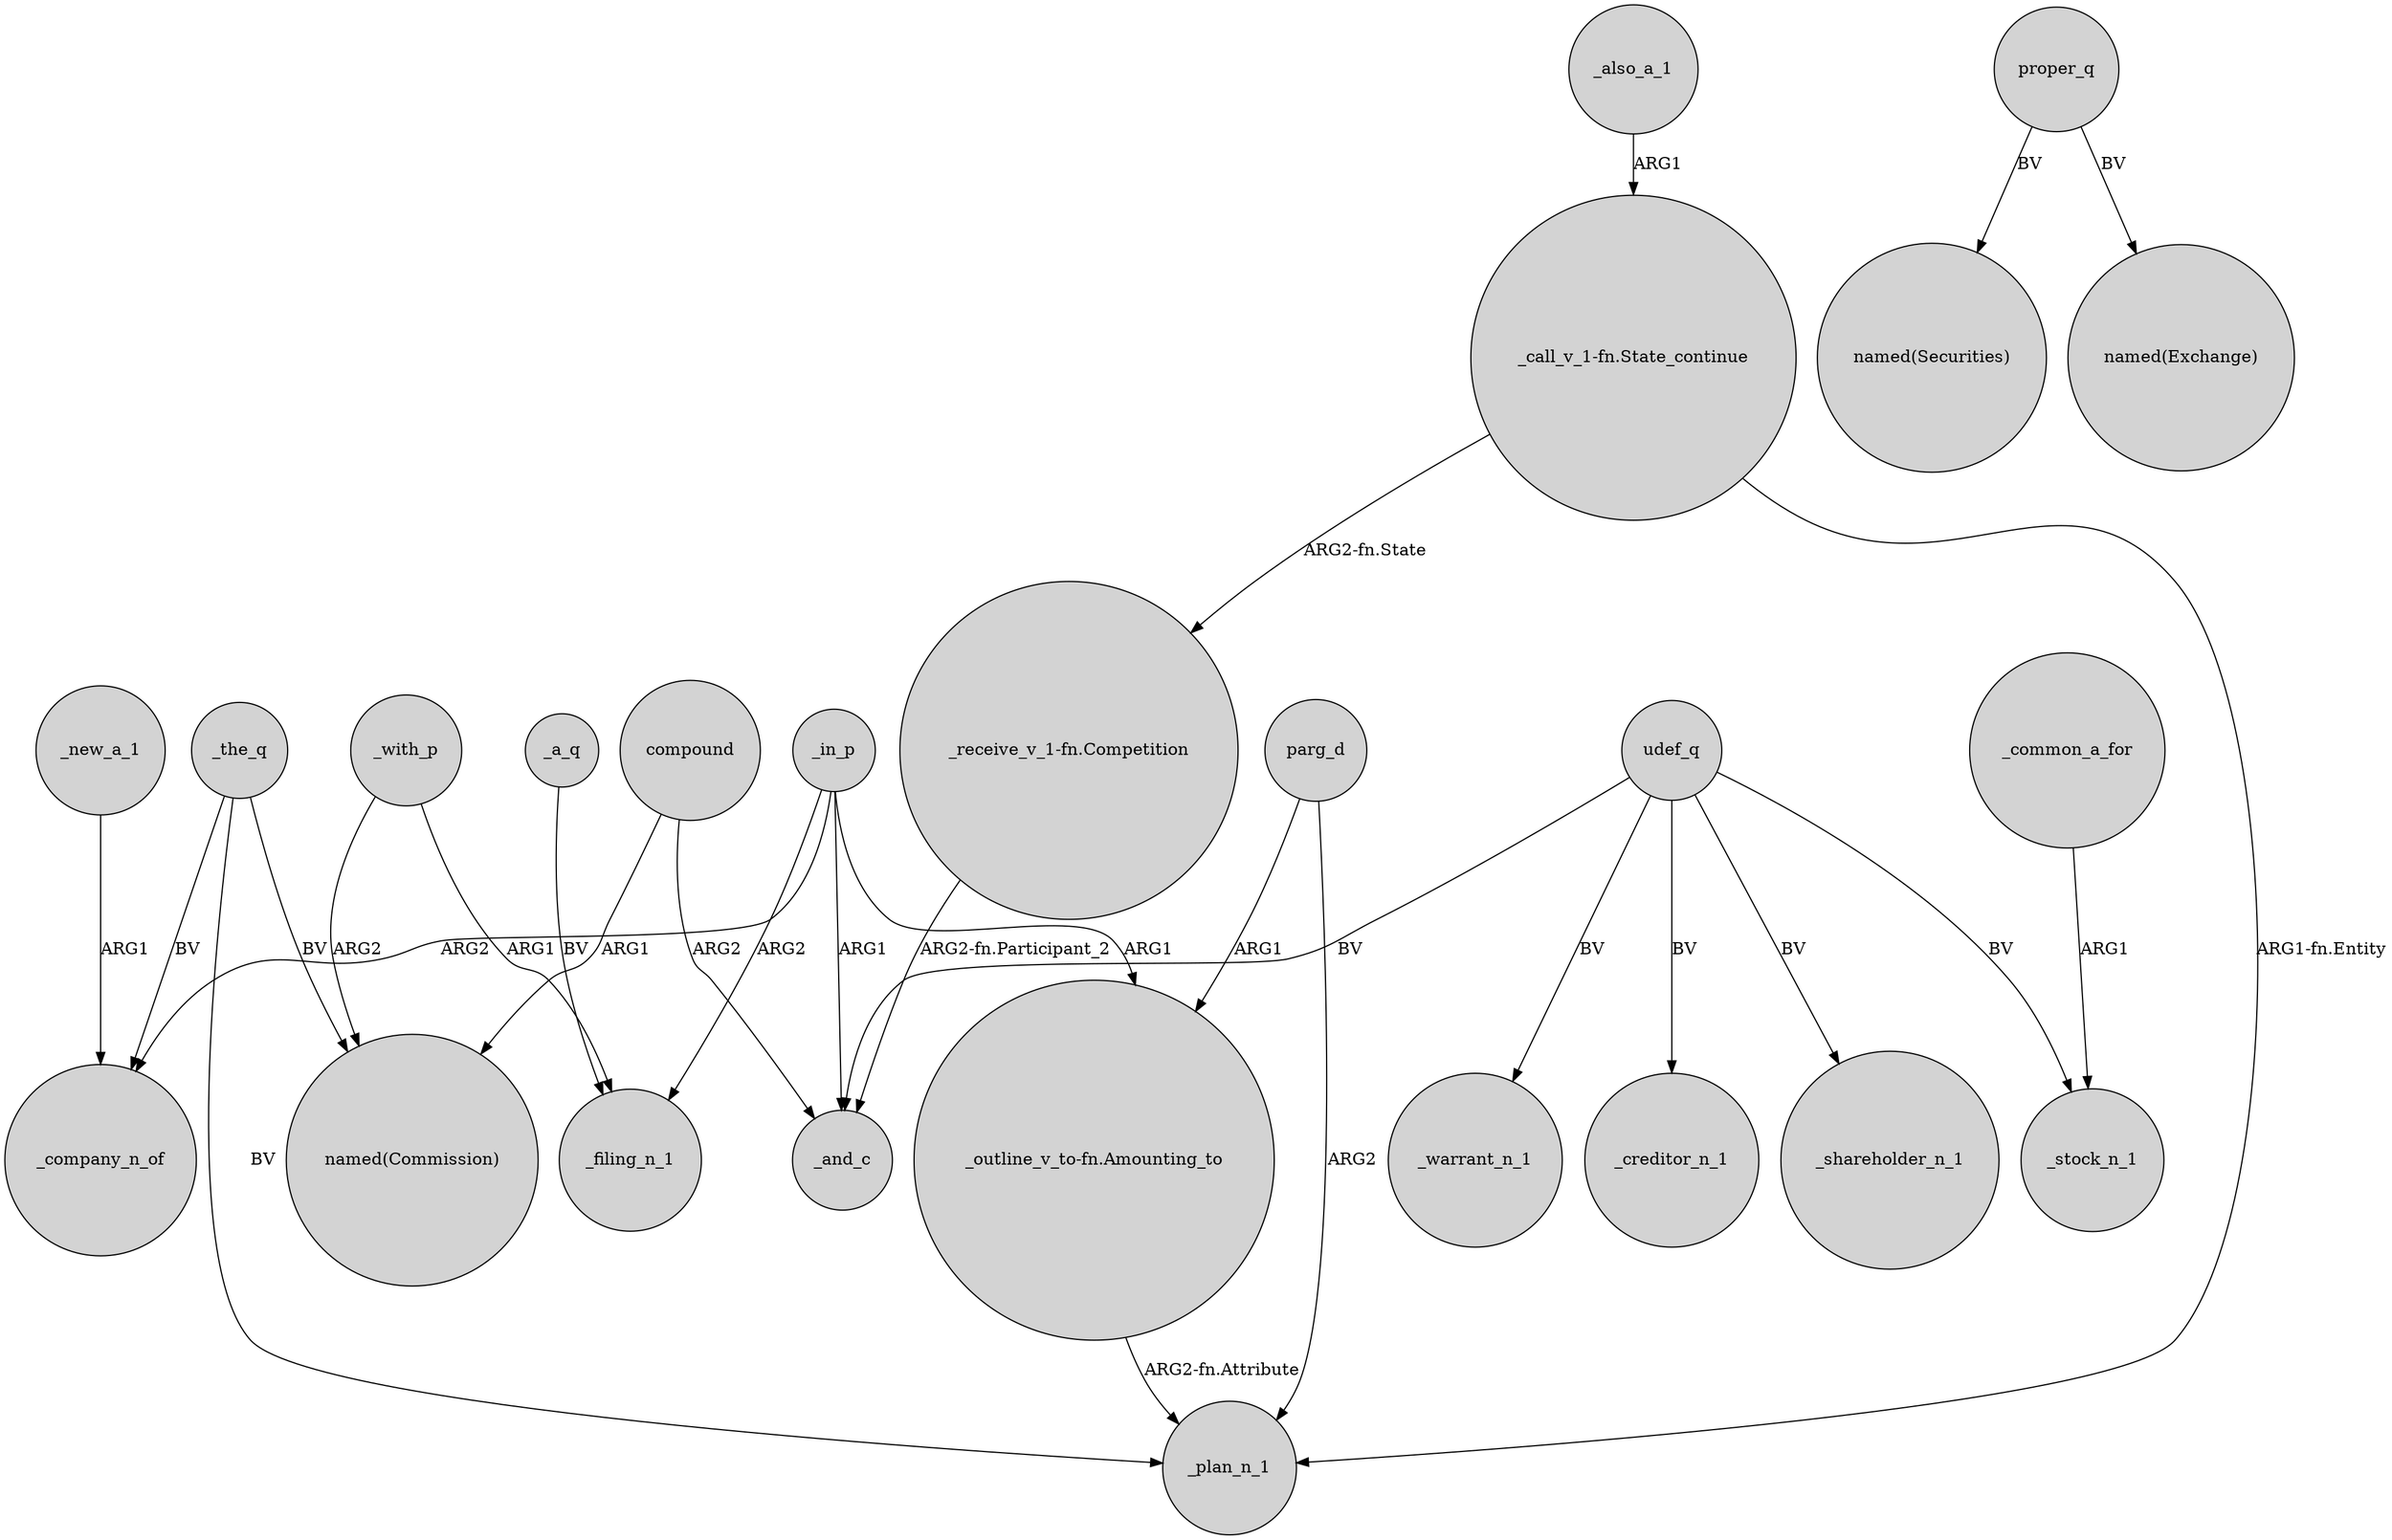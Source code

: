 digraph {
	node [shape=circle style=filled]
	_in_p -> _company_n_of [label=ARG2]
	compound -> "named(Commission)" [label=ARG1]
	_common_a_for -> _stock_n_1 [label=ARG1]
	_in_p -> _and_c [label=ARG1]
	proper_q -> "named(Securities)" [label=BV]
	udef_q -> _shareholder_n_1 [label=BV]
	"_call_v_1-fn.State_continue" -> _plan_n_1 [label="ARG1-fn.Entity"]
	parg_d -> _plan_n_1 [label=ARG2]
	"_receive_v_1-fn.Competition" -> _and_c [label="ARG2-fn.Participant_2"]
	udef_q -> _and_c [label=BV]
	proper_q -> "named(Exchange)" [label=BV]
	_in_p -> "_outline_v_to-fn.Amounting_to" [label=ARG1]
	_a_q -> _filing_n_1 [label=BV]
	compound -> _and_c [label=ARG2]
	parg_d -> "_outline_v_to-fn.Amounting_to" [label=ARG1]
	_the_q -> "named(Commission)" [label=BV]
	udef_q -> _stock_n_1 [label=BV]
	_with_p -> "named(Commission)" [label=ARG2]
	_also_a_1 -> "_call_v_1-fn.State_continue" [label=ARG1]
	udef_q -> _warrant_n_1 [label=BV]
	"_outline_v_to-fn.Amounting_to" -> _plan_n_1 [label="ARG2-fn.Attribute"]
	"_call_v_1-fn.State_continue" -> "_receive_v_1-fn.Competition" [label="ARG2-fn.State"]
	_with_p -> _filing_n_1 [label=ARG1]
	_new_a_1 -> _company_n_of [label=ARG1]
	_the_q -> _plan_n_1 [label=BV]
	_in_p -> _filing_n_1 [label=ARG2]
	udef_q -> _creditor_n_1 [label=BV]
	_the_q -> _company_n_of [label=BV]
}
